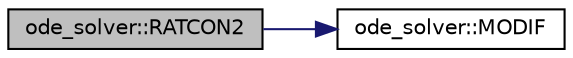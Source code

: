 digraph G
{
  edge [fontname="Helvetica",fontsize="10",labelfontname="Helvetica",labelfontsize="10"];
  node [fontname="Helvetica",fontsize="10",shape=record];
  rankdir=LR;
  Node1 [label="ode_solver::RATCON2",height=0.2,width=0.4,color="black", fillcolor="grey75", style="filled" fontcolor="black"];
  Node1 -> Node2 [color="midnightblue",fontsize="10",style="solid",fontname="Helvetica"];
  Node2 [label="ode_solver::MODIF",height=0.2,width=0.4,color="black", fillcolor="white", style="filled",URL="$namespaceode__solver.html#a0375923e8236ca61ad112956403c7f0c"];
}
